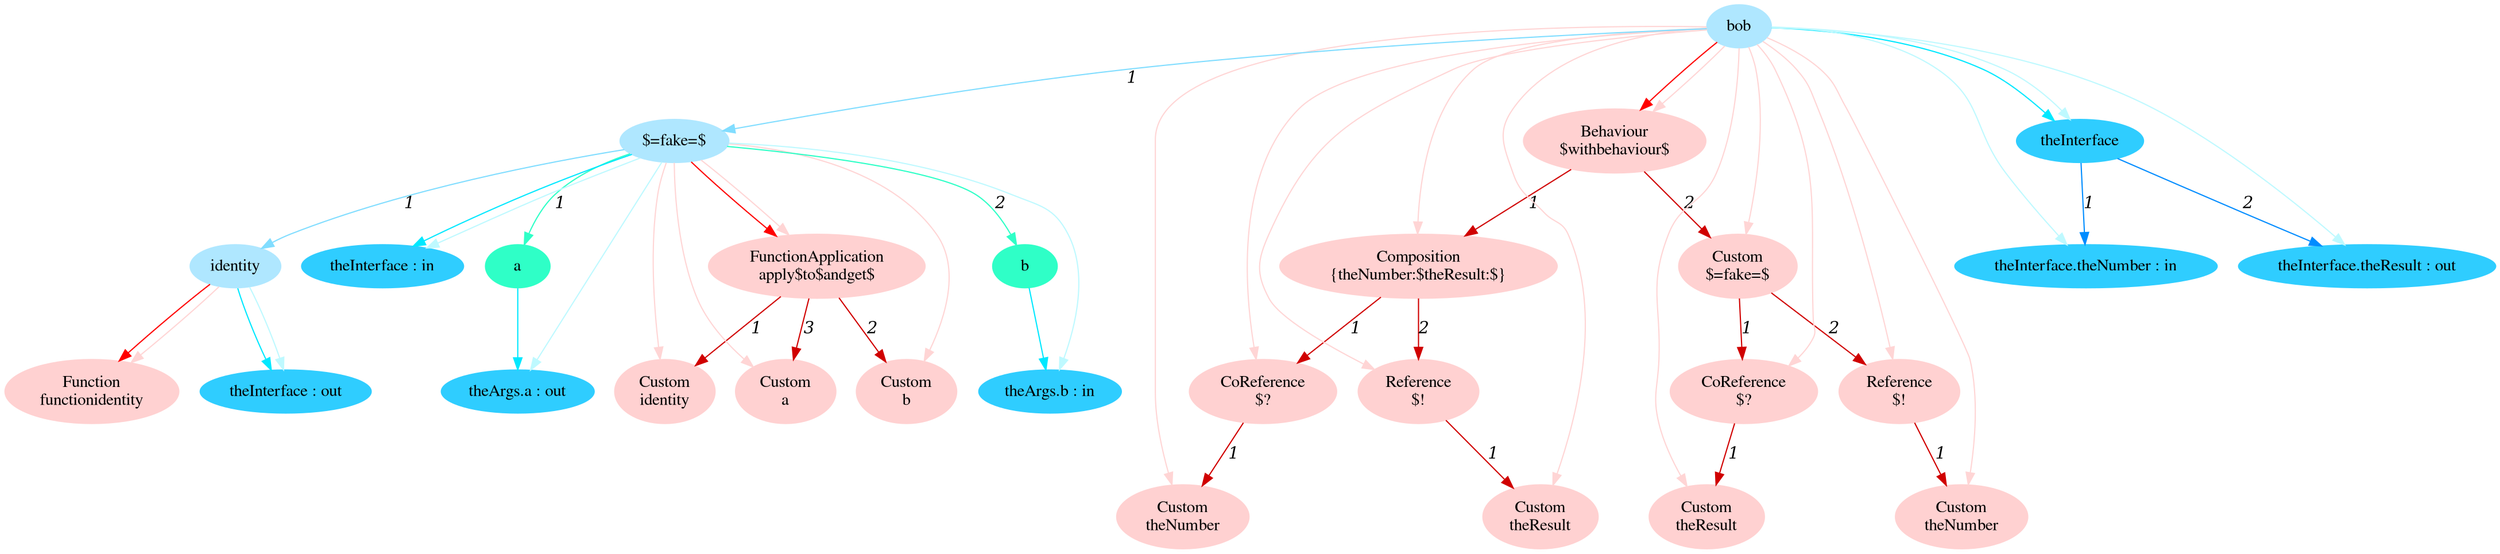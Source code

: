 digraph g{node_4499 [shape="ellipse", style="filled", color="#ffd1d1", fontname="Times", label="Function
functionidentity" ]
node_4516 [shape="ellipse", style="filled", color="#ffd1d1", fontname="Times", label="FunctionApplication
apply$to$andget$" ]
node_4518 [shape="ellipse", style="filled", color="#ffd1d1", fontname="Times", label="Custom
identity" ]
node_4520 [shape="ellipse", style="filled", color="#ffd1d1", fontname="Times", label="Custom
b" ]
node_4522 [shape="ellipse", style="filled", color="#ffd1d1", fontname="Times", label="Custom
a" ]
node_4538 [shape="ellipse", style="filled", color="#ffd1d1", fontname="Times", label="Behaviour
$withbehaviour$" ]
node_4540 [shape="ellipse", style="filled", color="#ffd1d1", fontname="Times", label="Composition
{theNumber:$theResult:$}" ]
node_4542 [shape="ellipse", style="filled", color="#ffd1d1", fontname="Times", label="CoReference
$?" ]
node_4544 [shape="ellipse", style="filled", color="#ffd1d1", fontname="Times", label="Custom
theNumber" ]
node_4547 [shape="ellipse", style="filled", color="#ffd1d1", fontname="Times", label="Reference
$!" ]
node_4549 [shape="ellipse", style="filled", color="#ffd1d1", fontname="Times", label="Custom
theResult" ]
node_4554 [shape="ellipse", style="filled", color="#ffd1d1", fontname="Times", label="Custom
$=fake=$" ]
node_4556 [shape="ellipse", style="filled", color="#ffd1d1", fontname="Times", label="CoReference
$?" ]
node_4558 [shape="ellipse", style="filled", color="#ffd1d1", fontname="Times", label="Custom
theResult" ]
node_4561 [shape="ellipse", style="filled", color="#ffd1d1", fontname="Times", label="Reference
$!" ]
node_4563 [shape="ellipse", style="filled", color="#ffd1d1", fontname="Times", label="Custom
theNumber" ]
node_4493 [shape="ellipse", style="filled", color="#afe7ff", fontname="Times", label="bob" ]
node_4494 [shape="ellipse", style="filled", color="#afe7ff", fontname="Times", label="$=fake=$" ]
node_4495 [shape="ellipse", style="filled", color="#afe7ff", fontname="Times", label="identity" ]
node_4503 [shape="ellipse", style="filled", color="#2fffc7", fontname="Times", label="a" ]
node_4507 [shape="ellipse", style="filled", color="#2fffc7", fontname="Times", label="b" ]
node_4496 [shape="ellipse", style="filled", color="#2fcdff", fontname="Times", label="theInterface : out" ]
node_4504 [shape="ellipse", style="filled", color="#2fcdff", fontname="Times", label="theArgs.a : out" ]
node_4508 [shape="ellipse", style="filled", color="#2fcdff", fontname="Times", label="theArgs.b : in" ]
node_4513 [shape="ellipse", style="filled", color="#2fcdff", fontname="Times", label="theInterface : in" ]
node_4529 [shape="ellipse", style="filled", color="#2fcdff", fontname="Times", label="theInterface" ]
node_4530 [shape="ellipse", style="filled", color="#2fcdff", fontname="Times", label="theInterface.theNumber : in" ]
node_4532 [shape="ellipse", style="filled", color="#2fcdff", fontname="Times", label="theInterface.theResult : out" ]
node_4516 -> node_4518 [dir=forward, arrowHead=normal, fontname="Times-Italic", arrowsize=1, color="#d00000", label="1",  headlabel="", taillabel="" ]
node_4516 -> node_4520 [dir=forward, arrowHead=normal, fontname="Times-Italic", arrowsize=1, color="#d00000", label="2",  headlabel="", taillabel="" ]
node_4516 -> node_4522 [dir=forward, arrowHead=normal, fontname="Times-Italic", arrowsize=1, color="#d00000", label="3",  headlabel="", taillabel="" ]
node_4542 -> node_4544 [dir=forward, arrowHead=normal, fontname="Times-Italic", arrowsize=1, color="#d00000", label="1",  headlabel="", taillabel="" ]
node_4547 -> node_4549 [dir=forward, arrowHead=normal, fontname="Times-Italic", arrowsize=1, color="#d00000", label="1",  headlabel="", taillabel="" ]
node_4540 -> node_4542 [dir=forward, arrowHead=normal, fontname="Times-Italic", arrowsize=1, color="#d00000", label="1",  headlabel="", taillabel="" ]
node_4540 -> node_4547 [dir=forward, arrowHead=normal, fontname="Times-Italic", arrowsize=1, color="#d00000", label="2",  headlabel="", taillabel="" ]
node_4556 -> node_4558 [dir=forward, arrowHead=normal, fontname="Times-Italic", arrowsize=1, color="#d00000", label="1",  headlabel="", taillabel="" ]
node_4561 -> node_4563 [dir=forward, arrowHead=normal, fontname="Times-Italic", arrowsize=1, color="#d00000", label="1",  headlabel="", taillabel="" ]
node_4554 -> node_4556 [dir=forward, arrowHead=normal, fontname="Times-Italic", arrowsize=1, color="#d00000", label="1",  headlabel="", taillabel="" ]
node_4554 -> node_4561 [dir=forward, arrowHead=normal, fontname="Times-Italic", arrowsize=1, color="#d00000", label="2",  headlabel="", taillabel="" ]
node_4538 -> node_4540 [dir=forward, arrowHead=normal, fontname="Times-Italic", arrowsize=1, color="#d00000", label="1",  headlabel="", taillabel="" ]
node_4538 -> node_4554 [dir=forward, arrowHead=normal, fontname="Times-Italic", arrowsize=1, color="#d00000", label="2",  headlabel="", taillabel="" ]
node_4495 -> node_4499 [dir=forward, arrowHead=normal, fontname="Times-Italic", arrowsize=1, color="#ff0000", label="",  headlabel="", taillabel="" ]
node_4494 -> node_4516 [dir=forward, arrowHead=normal, fontname="Times-Italic", arrowsize=1, color="#ff0000", label="",  headlabel="", taillabel="" ]
node_4493 -> node_4538 [dir=forward, arrowHead=normal, fontname="Times-Italic", arrowsize=1, color="#ff0000", label="",  headlabel="", taillabel="" ]
node_4495 -> node_4499 [dir=forward, arrowHead=normal, fontname="Times-Italic", arrowsize=1, color="#ffd5d5", label="",  headlabel="", taillabel="" ]
node_4494 -> node_4516 [dir=forward, arrowHead=normal, fontname="Times-Italic", arrowsize=1, color="#ffd5d5", label="",  headlabel="", taillabel="" ]
node_4494 -> node_4518 [dir=forward, arrowHead=normal, fontname="Times-Italic", arrowsize=1, color="#ffd5d5", label="",  headlabel="", taillabel="" ]
node_4494 -> node_4520 [dir=forward, arrowHead=normal, fontname="Times-Italic", arrowsize=1, color="#ffd5d5", label="",  headlabel="", taillabel="" ]
node_4494 -> node_4522 [dir=forward, arrowHead=normal, fontname="Times-Italic", arrowsize=1, color="#ffd5d5", label="",  headlabel="", taillabel="" ]
node_4493 -> node_4538 [dir=forward, arrowHead=normal, fontname="Times-Italic", arrowsize=1, color="#ffd5d5", label="",  headlabel="", taillabel="" ]
node_4493 -> node_4540 [dir=forward, arrowHead=normal, fontname="Times-Italic", arrowsize=1, color="#ffd5d5", label="",  headlabel="", taillabel="" ]
node_4493 -> node_4542 [dir=forward, arrowHead=normal, fontname="Times-Italic", arrowsize=1, color="#ffd5d5", label="",  headlabel="", taillabel="" ]
node_4493 -> node_4544 [dir=forward, arrowHead=normal, fontname="Times-Italic", arrowsize=1, color="#ffd5d5", label="",  headlabel="", taillabel="" ]
node_4493 -> node_4547 [dir=forward, arrowHead=normal, fontname="Times-Italic", arrowsize=1, color="#ffd5d5", label="",  headlabel="", taillabel="" ]
node_4493 -> node_4549 [dir=forward, arrowHead=normal, fontname="Times-Italic", arrowsize=1, color="#ffd5d5", label="",  headlabel="", taillabel="" ]
node_4493 -> node_4554 [dir=forward, arrowHead=normal, fontname="Times-Italic", arrowsize=1, color="#ffd5d5", label="",  headlabel="", taillabel="" ]
node_4493 -> node_4556 [dir=forward, arrowHead=normal, fontname="Times-Italic", arrowsize=1, color="#ffd5d5", label="",  headlabel="", taillabel="" ]
node_4493 -> node_4558 [dir=forward, arrowHead=normal, fontname="Times-Italic", arrowsize=1, color="#ffd5d5", label="",  headlabel="", taillabel="" ]
node_4493 -> node_4561 [dir=forward, arrowHead=normal, fontname="Times-Italic", arrowsize=1, color="#ffd5d5", label="",  headlabel="", taillabel="" ]
node_4493 -> node_4563 [dir=forward, arrowHead=normal, fontname="Times-Italic", arrowsize=1, color="#ffd5d5", label="",  headlabel="", taillabel="" ]
node_4494 -> node_4503 [dir=forward, arrowHead=normal, fontname="Times-Italic", arrowsize=1, color="#2fffc7", label="1",  headlabel="", taillabel="" ]
node_4494 -> node_4507 [dir=forward, arrowHead=normal, fontname="Times-Italic", arrowsize=1, color="#2fffc7", label="2",  headlabel="", taillabel="" ]
node_4503 -> node_4504 [dir=forward, arrowHead=normal, fontname="Times-Italic", arrowsize=1, color="#00e8ff", label="",  headlabel="", taillabel="" ]
node_4507 -> node_4508 [dir=forward, arrowHead=normal, fontname="Times-Italic", arrowsize=1, color="#00e8ff", label="",  headlabel="", taillabel="" ]
node_4495 -> node_4496 [dir=forward, arrowHead=normal, fontname="Times-Italic", arrowsize=1, color="#00e8ff", label="",  headlabel="", taillabel="" ]
node_4494 -> node_4513 [dir=forward, arrowHead=normal, fontname="Times-Italic", arrowsize=1, color="#00e8ff", label="",  headlabel="", taillabel="" ]
node_4493 -> node_4529 [dir=forward, arrowHead=normal, fontname="Times-Italic", arrowsize=1, color="#00e8ff", label="",  headlabel="", taillabel="" ]
node_4495 -> node_4496 [dir=forward, arrowHead=normal, fontname="Times-Italic", arrowsize=1, color="#bef9ff", label="",  headlabel="", taillabel="" ]
node_4494 -> node_4504 [dir=forward, arrowHead=normal, fontname="Times-Italic", arrowsize=1, color="#bef9ff", label="",  headlabel="", taillabel="" ]
node_4494 -> node_4508 [dir=forward, arrowHead=normal, fontname="Times-Italic", arrowsize=1, color="#bef9ff", label="",  headlabel="", taillabel="" ]
node_4494 -> node_4513 [dir=forward, arrowHead=normal, fontname="Times-Italic", arrowsize=1, color="#bef9ff", label="",  headlabel="", taillabel="" ]
node_4493 -> node_4530 [dir=forward, arrowHead=normal, fontname="Times-Italic", arrowsize=1, color="#bef9ff", label="",  headlabel="", taillabel="" ]
node_4493 -> node_4532 [dir=forward, arrowHead=normal, fontname="Times-Italic", arrowsize=1, color="#bef9ff", label="",  headlabel="", taillabel="" ]
node_4493 -> node_4529 [dir=forward, arrowHead=normal, fontname="Times-Italic", arrowsize=1, color="#bef9ff", label="",  headlabel="", taillabel="" ]
node_4529 -> node_4530 [dir=forward, arrowHead=normal, fontname="Times-Italic", arrowsize=1, color="#008cff", label="1",  headlabel="", taillabel="" ]
node_4529 -> node_4532 [dir=forward, arrowHead=normal, fontname="Times-Italic", arrowsize=1, color="#008cff", label="2",  headlabel="", taillabel="" ]
node_4494 -> node_4495 [dir=forward, arrowHead=normal, fontname="Times-Italic", arrowsize=1, color="#81ddff", label="1",  headlabel="", taillabel="" ]
node_4493 -> node_4494 [dir=forward, arrowHead=normal, fontname="Times-Italic", arrowsize=1, color="#81ddff", label="1",  headlabel="", taillabel="" ]
}
